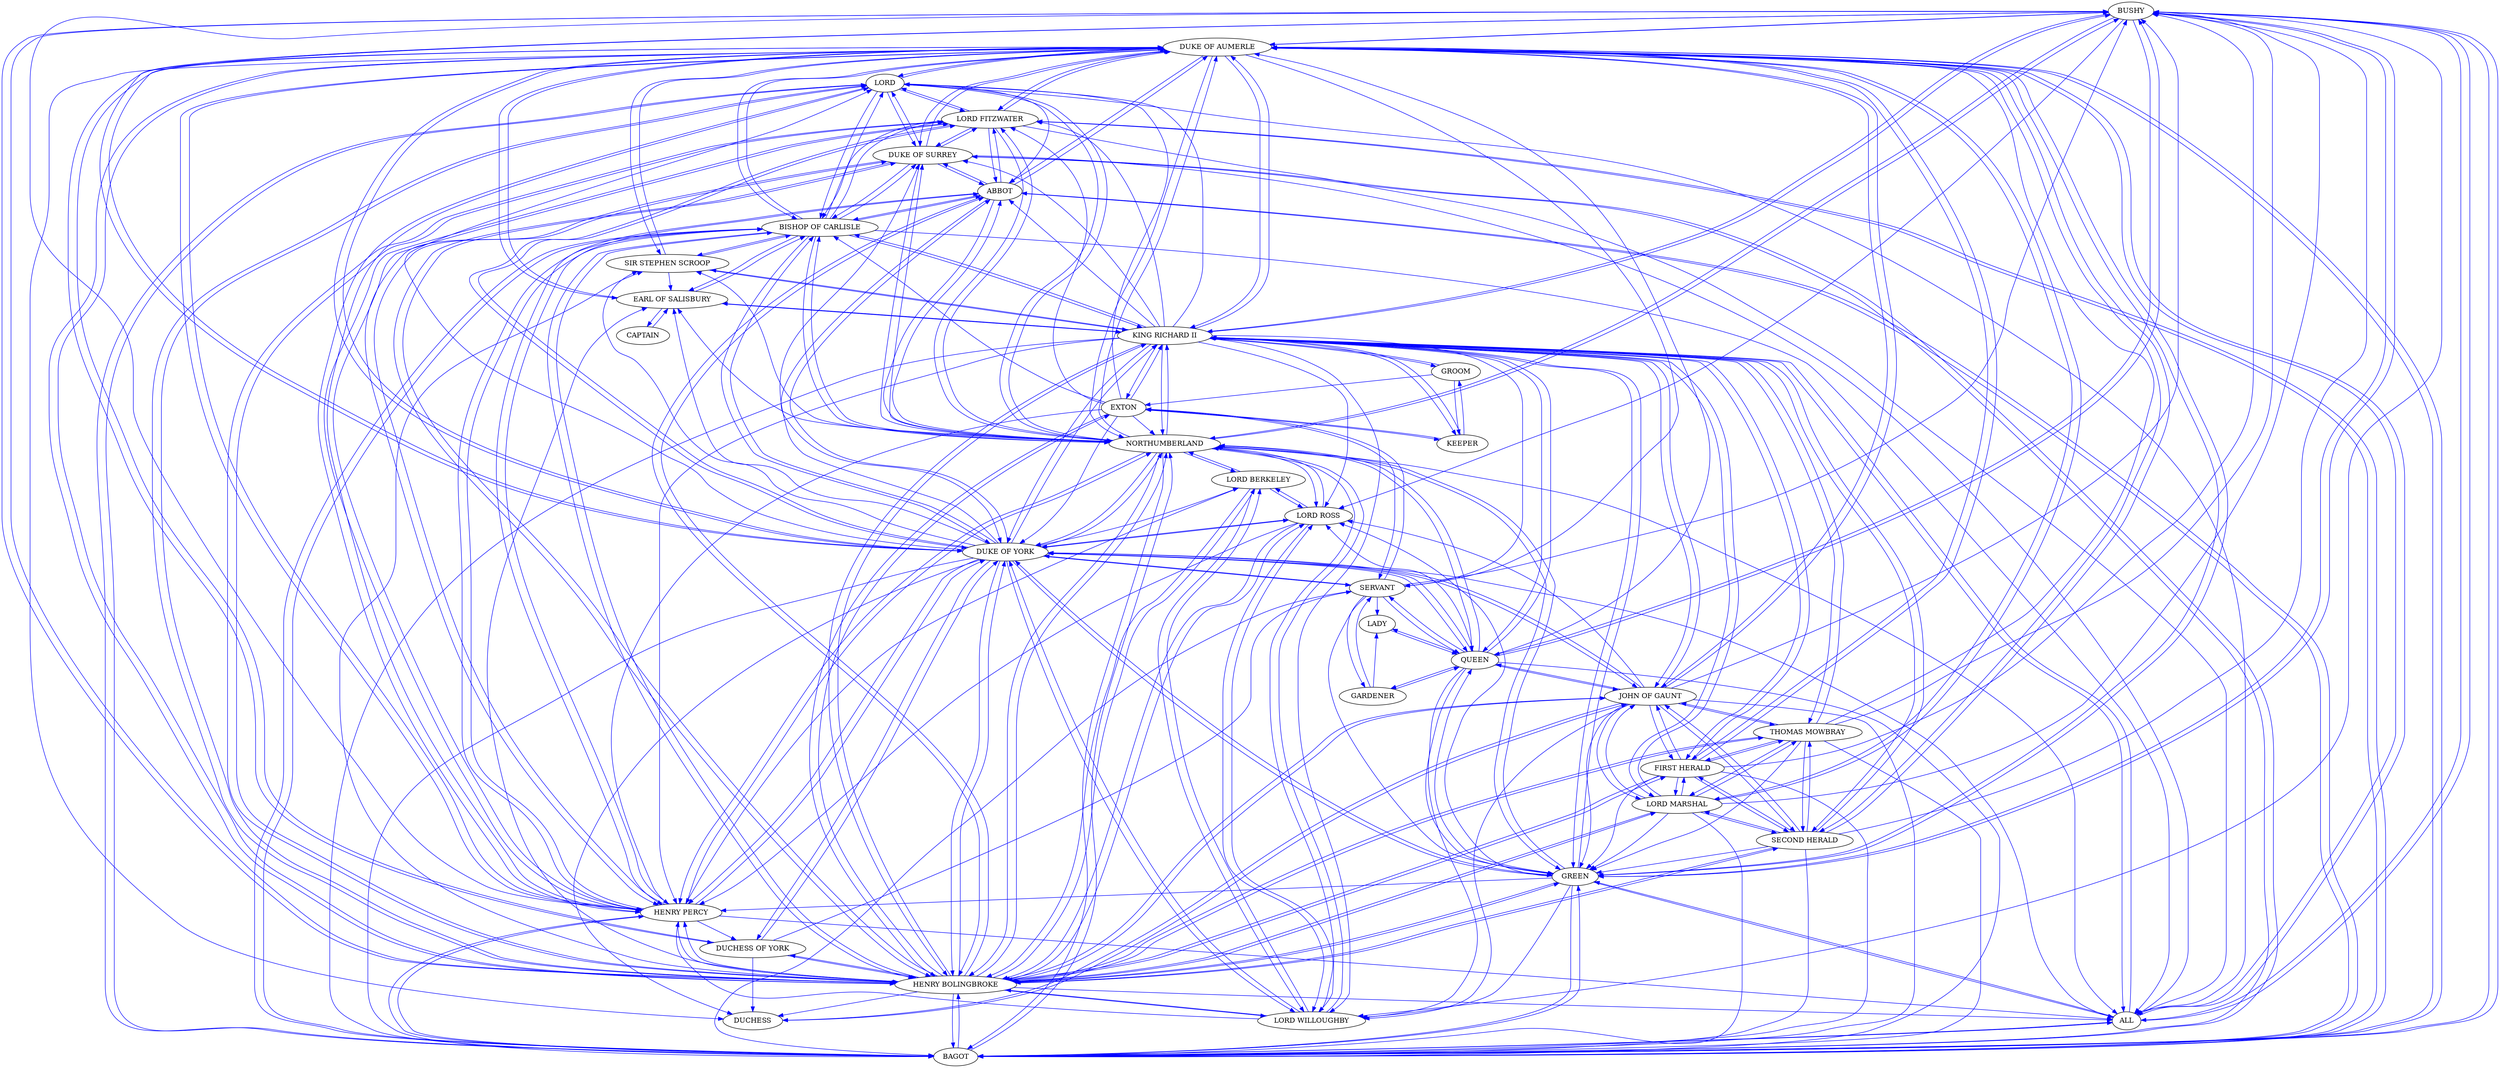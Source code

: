 strict digraph  {
	BUSHY -> "DUKE OF AUMERLE"	 [color=blue,
		weight=4];
	BUSHY -> QUEEN	 [color=blue,
		weight=22];
	BUSHY -> NORTHUMBERLAND	 [color=blue,
		weight=2];
	BUSHY -> "HENRY BOLINGBROKE"	 [color=blue,
		weight=2];
	BUSHY -> BAGOT	 [color=blue,
		weight=37];
	BUSHY -> "LORD WILLOUGHBY"	 [color=blue,
		weight=2];
	BUSHY -> ALL	 [color=blue,
		weight=4];
	BUSHY -> GREEN	 [color=blue,
		weight=20];
	BUSHY -> "HENRY PERCY"	 [color=blue,
		weight=2];
	BUSHY -> "KING RICHARD II"	 [color=blue,
		weight=4];
	BUSHY -> "DUKE OF YORK"	 [color=blue,
		weight=2];
	BUSHY -> "LORD ROSS"	 [color=blue,
		weight=2];
	"SECOND HERALD" -> BUSHY	 [color=blue,
		weight=7];
	"SECOND HERALD" -> "DUKE OF AUMERLE"	 [color=blue,
		weight=7];
	"SECOND HERALD" -> "LORD MARSHAL"	 [color=blue,
		weight=7];
	"SECOND HERALD" -> "HENRY BOLINGBROKE"	 [color=blue,
		weight=7];
	"SECOND HERALD" -> BAGOT	 [color=blue,
		weight=7];
	"SECOND HERALD" -> GREEN	 [color=blue,
		weight=7];
	"SECOND HERALD" -> "KING RICHARD II"	 [color=blue,
		weight=7];
	"SECOND HERALD" -> "JOHN OF GAUNT"	 [color=blue,
		weight=7];
	"SECOND HERALD" -> "FIRST HERALD"	 [color=blue,
		weight=7];
	"SECOND HERALD" -> "THOMAS MOWBRAY"	 [color=blue,
		weight=7];
	"DUKE OF AUMERLE" -> BUSHY	 [color=blue,
		weight=2];
	"DUKE OF AUMERLE" -> "SECOND HERALD"	 [color=blue,
		weight=5];
	"DUKE OF AUMERLE" -> NORTHUMBERLAND	 [color=blue,
		weight=29];
	"DUKE OF AUMERLE" -> DUCHESS	 [color=blue,
		weight=12];
	"DUKE OF AUMERLE" -> "BISHOP OF CARLISLE"	 [color=blue,
		weight=38];
	"DUKE OF AUMERLE" -> "LORD MARSHAL"	 [color=blue,
		weight=5];
	"DUKE OF AUMERLE" -> "HENRY BOLINGBROKE"	 [color=blue,
		weight=44];
	"DUKE OF AUMERLE" -> BAGOT	 [color=blue,
		weight=43];
	"DUKE OF AUMERLE" -> ABBOT	 [color=blue,
		weight=26];
	"DUKE OF AUMERLE" -> "DUKE OF SURREY"	 [color=blue,
		weight=26];
	"DUKE OF AUMERLE" -> ALL	 [color=blue,
		weight=42];
	"DUKE OF AUMERLE" -> GREEN	 [color=blue,
		weight=17];
	"DUKE OF AUMERLE" -> "EARL OF SALISBURY"	 [color=blue,
		weight=10];
	"DUKE OF AUMERLE" -> "HENRY PERCY"	 [color=blue,
		weight=32];
	"DUKE OF AUMERLE" -> "DUCHESS OF YORK"	 [color=blue,
		weight=24];
	"DUKE OF AUMERLE" -> "KING RICHARD II"	 [color=blue,
		weight=33];
	"DUKE OF AUMERLE" -> "DUKE OF YORK"	 [color=blue,
		weight=29];
	"DUKE OF AUMERLE" -> "LORD FITZWATER"	 [color=blue,
		weight=26];
	"DUKE OF AUMERLE" -> "SIR STEPHEN SCROOP"	 [color=blue,
		weight=8];
	"DUKE OF AUMERLE" -> "JOHN OF GAUNT"	 [color=blue,
		weight=2];
	"DUKE OF AUMERLE" -> SERVANT	 [color=blue,
		weight=2];
	"DUKE OF AUMERLE" -> "FIRST HERALD"	 [color=blue,
		weight=5];
	"DUKE OF AUMERLE" -> LORD	 [color=blue,
		weight=27];
	QUEEN -> BUSHY	 [color=blue,
		weight=40];
	QUEEN -> "DUKE OF AUMERLE"	 [color=blue,
		weight=1];
	QUEEN -> NORTHUMBERLAND	 [color=blue,
		weight=8];
	QUEEN -> BAGOT	 [color=blue,
		weight=40];
	QUEEN -> "LORD WILLOUGHBY"	 [color=blue,
		weight=1];
	QUEEN -> GREEN	 [color=blue,
		weight=19];
	QUEEN -> GARDENER	 [color=blue,
		weight=24];
	QUEEN -> LADY	 [color=blue,
		weight=43];
	QUEEN -> "KING RICHARD II"	 [color=blue,
		weight=27];
	QUEEN -> "DUKE OF YORK"	 [color=blue,
		weight=4];
	QUEEN -> "JOHN OF GAUNT"	 [color=blue,
		weight=1];
	QUEEN -> SERVANT	 [color=blue,
		weight=24];
	QUEEN -> "LORD ROSS"	 [color=blue,
		weight=1];
	NORTHUMBERLAND -> BUSHY	 [color=blue,
		weight=4];
	NORTHUMBERLAND -> "DUKE OF AUMERLE"	 [color=blue,
		weight=44];
	NORTHUMBERLAND -> QUEEN	 [color=blue,
		weight=11];
	NORTHUMBERLAND -> "BISHOP OF CARLISLE"	 [color=blue,
		weight=15];
	NORTHUMBERLAND -> "HENRY BOLINGBROKE"	 [color=blue,
		weight=85];
	NORTHUMBERLAND -> BAGOT	 [color=blue,
		weight=19];
	NORTHUMBERLAND -> ABBOT	 [color=blue,
		weight=15];
	NORTHUMBERLAND -> "DUKE OF SURREY"	 [color=blue,
		weight=15];
	NORTHUMBERLAND -> "LORD WILLOUGHBY"	 [color=blue,
		weight=58];
	NORTHUMBERLAND -> ALL	 [color=blue,
		weight=40];
	NORTHUMBERLAND -> GREEN	 [color=blue,
		weight=4];
	NORTHUMBERLAND -> "EARL OF SALISBURY"	 [color=blue,
		weight=25];
	NORTHUMBERLAND -> "HENRY PERCY"	 [color=blue,
		weight=59];
	NORTHUMBERLAND -> "KING RICHARD II"	 [color=blue,
		weight=46];
	NORTHUMBERLAND -> "DUKE OF YORK"	 [color=blue,
		weight=59];
	NORTHUMBERLAND -> "LORD FITZWATER"	 [color=blue,
		weight=15];
	NORTHUMBERLAND -> "LORD BERKELEY"	 [color=blue,
		weight=6];
	NORTHUMBERLAND -> "SIR STEPHEN SCROOP"	 [color=blue,
		weight=25];
	NORTHUMBERLAND -> LORD	 [color=blue,
		weight=20];
	NORTHUMBERLAND -> "LORD ROSS"	 [color=blue,
		weight=58];
	KEEPER -> EXTON	 [color=blue,
		weight=5];
	KEEPER -> "KING RICHARD II"	 [color=blue,
		weight=5];
	KEEPER -> GROOM	 [color=blue,
		weight=1];
	DUCHESS -> "JOHN OF GAUNT"	 [color=blue,
		weight=58];
	"BISHOP OF CARLISLE" -> "DUKE OF AUMERLE"	 [color=blue,
		weight=63];
	"BISHOP OF CARLISLE" -> NORTHUMBERLAND	 [color=blue,
		weight=49];
	"BISHOP OF CARLISLE" -> "HENRY BOLINGBROKE"	 [color=blue,
		weight=49];
	"BISHOP OF CARLISLE" -> BAGOT	 [color=blue,
		weight=49];
	"BISHOP OF CARLISLE" -> ABBOT	 [color=blue,
		weight=49];
	"BISHOP OF CARLISLE" -> "DUKE OF SURREY"	 [color=blue,
		weight=49];
	"BISHOP OF CARLISLE" -> ALL	 [color=blue,
		weight=47];
	"BISHOP OF CARLISLE" -> "EARL OF SALISBURY"	 [color=blue,
		weight=8];
	"BISHOP OF CARLISLE" -> "HENRY PERCY"	 [color=blue,
		weight=49];
	"BISHOP OF CARLISLE" -> "KING RICHARD II"	 [color=blue,
		weight=14];
	"BISHOP OF CARLISLE" -> "DUKE OF YORK"	 [color=blue,
		weight=38];
	"BISHOP OF CARLISLE" -> "LORD FITZWATER"	 [color=blue,
		weight=49];
	"BISHOP OF CARLISLE" -> "SIR STEPHEN SCROOP"	 [color=blue,
		weight=8];
	"BISHOP OF CARLISLE" -> LORD	 [color=blue,
		weight=47];
	"LORD MARSHAL" -> BUSHY	 [color=blue,
		weight=22];
	"LORD MARSHAL" -> "SECOND HERALD"	 [color=blue,
		weight=25];
	"LORD MARSHAL" -> "DUKE OF AUMERLE"	 [color=blue,
		weight=25];
	"LORD MARSHAL" -> "HENRY BOLINGBROKE"	 [color=blue,
		weight=17];
	"LORD MARSHAL" -> BAGOT	 [color=blue,
		weight=22];
	"LORD MARSHAL" -> GREEN	 [color=blue,
		weight=22];
	"LORD MARSHAL" -> "KING RICHARD II"	 [color=blue,
		weight=23];
	"LORD MARSHAL" -> "JOHN OF GAUNT"	 [color=blue,
		weight=22];
	"LORD MARSHAL" -> "FIRST HERALD"	 [color=blue,
		weight=25];
	"LORD MARSHAL" -> "THOMAS MOWBRAY"	 [color=blue,
		weight=20];
	"HENRY BOLINGBROKE" -> BUSHY	 [color=blue,
		weight=116];
	"HENRY BOLINGBROKE" -> "SECOND HERALD"	 [color=blue,
		weight=78];
	"HENRY BOLINGBROKE" -> "DUKE OF AUMERLE"	 [color=blue,
		weight=171];
	"HENRY BOLINGBROKE" -> NORTHUMBERLAND	 [color=blue,
		weight=209];
	"HENRY BOLINGBROKE" -> DUCHESS	 [color=blue,
		weight=15];
	"HENRY BOLINGBROKE" -> "BISHOP OF CARLISLE"	 [color=blue,
		weight=63];
	"HENRY BOLINGBROKE" -> "LORD MARSHAL"	 [color=blue,
		weight=78];
	"HENRY BOLINGBROKE" -> BAGOT	 [color=blue,
		weight=117];
	"HENRY BOLINGBROKE" -> ABBOT	 [color=blue,
		weight=39];
	"HENRY BOLINGBROKE" -> EXTON	 [color=blue,
		weight=18];
	"HENRY BOLINGBROKE" -> "DUKE OF SURREY"	 [color=blue,
		weight=39];
	"HENRY BOLINGBROKE" -> "LORD WILLOUGHBY"	 [color=blue,
		weight=84];
	"HENRY BOLINGBROKE" -> ALL	 [color=blue,
		weight=53];
	"HENRY BOLINGBROKE" -> GREEN	 [color=blue,
		weight=116];
	"HENRY BOLINGBROKE" -> "EARL OF SALISBURY"	 [color=blue,
		weight=14];
	"HENRY BOLINGBROKE" -> "HENRY PERCY"	 [color=blue,
		weight=220];
	"HENRY BOLINGBROKE" -> "DUCHESS OF YORK"	 [color=blue,
		weight=56];
	"HENRY BOLINGBROKE" -> "KING RICHARD II"	 [color=blue,
		weight=135];
	"HENRY BOLINGBROKE" -> "DUKE OF YORK"	 [color=blue,
		weight=239];
	"HENRY BOLINGBROKE" -> "LORD FITZWATER"	 [color=blue,
		weight=65];
	"HENRY BOLINGBROKE" -> "LORD BERKELEY"	 [color=blue,
		weight=39];
	"HENRY BOLINGBROKE" -> "SIR STEPHEN SCROOP"	 [color=blue,
		weight=14];
	"HENRY BOLINGBROKE" -> "JOHN OF GAUNT"	 [color=blue,
		weight=137];
	"HENRY BOLINGBROKE" -> "FIRST HERALD"	 [color=blue,
		weight=78];
	"HENRY BOLINGBROKE" -> "THOMAS MOWBRAY"	 [color=blue,
		weight=106];
	"HENRY BOLINGBROKE" -> LORD	 [color=blue,
		weight=89];
	"HENRY BOLINGBROKE" -> "LORD ROSS"	 [color=blue,
		weight=84];
	BAGOT -> BUSHY	 [color=blue,
		weight=9];
	BAGOT -> "DUKE OF AUMERLE"	 [color=blue,
		weight=13];
	BAGOT -> NORTHUMBERLAND	 [color=blue,
		weight=13];
	BAGOT -> "BISHOP OF CARLISLE"	 [color=blue,
		weight=13];
	BAGOT -> "HENRY BOLINGBROKE"	 [color=blue,
		weight=13];
	BAGOT -> ABBOT	 [color=blue,
		weight=13];
	BAGOT -> "DUKE OF SURREY"	 [color=blue,
		weight=13];
	BAGOT -> ALL	 [color=blue,
		weight=13];
	BAGOT -> GREEN	 [color=blue,
		weight=9];
	BAGOT -> "HENRY PERCY"	 [color=blue,
		weight=13];
	BAGOT -> "LORD FITZWATER"	 [color=blue,
		weight=13];
	BAGOT -> LORD	 [color=blue,
		weight=13];
	ABBOT -> "DUKE OF AUMERLE"	 [color=blue,
		weight=10];
	ABBOT -> NORTHUMBERLAND	 [color=blue,
		weight=10];
	ABBOT -> "BISHOP OF CARLISLE"	 [color=blue,
		weight=10];
	ABBOT -> "HENRY BOLINGBROKE"	 [color=blue,
		weight=10];
	ABBOT -> BAGOT	 [color=blue,
		weight=10];
	ABBOT -> "DUKE OF SURREY"	 [color=blue,
		weight=10];
	ABBOT -> "HENRY PERCY"	 [color=blue,
		weight=10];
	ABBOT -> "DUKE OF YORK"	 [color=blue,
		weight=10];
	ABBOT -> "LORD FITZWATER"	 [color=blue,
		weight=10];
	CAPTAIN -> "EARL OF SALISBURY"	 [color=blue,
		weight=15];
	EXTON -> NORTHUMBERLAND	 [color=blue,
		weight=5];
	EXTON -> KEEPER	 [color=blue,
		weight=6];
	EXTON -> "BISHOP OF CARLISLE"	 [color=blue,
		weight=5];
	EXTON -> "HENRY BOLINGBROKE"	 [color=blue,
		weight=5];
	EXTON -> "HENRY PERCY"	 [color=blue,
		weight=5];
	EXTON -> "KING RICHARD II"	 [color=blue,
		weight=6];
	EXTON -> "DUKE OF YORK"	 [color=blue,
		weight=5];
	EXTON -> "LORD FITZWATER"	 [color=blue,
		weight=5];
	EXTON -> SERVANT	 [color=blue,
		weight=16];
	EXTON -> LORD	 [color=blue,
		weight=5];
	"DUKE OF SURREY" -> "DUKE OF AUMERLE"	 [color=blue,
		weight=10];
	"DUKE OF SURREY" -> NORTHUMBERLAND	 [color=blue,
		weight=10];
	"DUKE OF SURREY" -> "BISHOP OF CARLISLE"	 [color=blue,
		weight=10];
	"DUKE OF SURREY" -> "HENRY BOLINGBROKE"	 [color=blue,
		weight=10];
	"DUKE OF SURREY" -> BAGOT	 [color=blue,
		weight=10];
	"DUKE OF SURREY" -> ABBOT	 [color=blue,
		weight=10];
	"DUKE OF SURREY" -> ALL	 [color=blue,
		weight=10];
	"DUKE OF SURREY" -> "HENRY PERCY"	 [color=blue,
		weight=10];
	"DUKE OF SURREY" -> "LORD FITZWATER"	 [color=blue,
		weight=10];
	"DUKE OF SURREY" -> LORD	 [color=blue,
		weight=10];
	"LORD WILLOUGHBY" -> NORTHUMBERLAND	 [color=blue,
		weight=12];
	"LORD WILLOUGHBY" -> "HENRY BOLINGBROKE"	 [color=blue,
		weight=2];
	"LORD WILLOUGHBY" -> "HENRY PERCY"	 [color=blue,
		weight=2];
	"LORD WILLOUGHBY" -> "DUKE OF YORK"	 [color=blue,
		weight=1];
	"LORD WILLOUGHBY" -> "LORD BERKELEY"	 [color=blue,
		weight=1];
	"LORD WILLOUGHBY" -> "LORD ROSS"	 [color=blue,
		weight=12];
	ALL -> BUSHY	 [color=blue,
		weight=1];
	ALL -> "DUKE OF AUMERLE"	 [color=blue,
		weight=1];
	ALL -> BAGOT	 [color=blue,
		weight=1];
	ALL -> GREEN	 [color=blue,
		weight=1];
	ALL -> "KING RICHARD II"	 [color=blue,
		weight=1];
	GREEN -> BUSHY	 [color=blue,
		weight=27];
	GREEN -> "DUKE OF AUMERLE"	 [color=blue,
		weight=5];
	GREEN -> QUEEN	 [color=blue,
		weight=17];
	GREEN -> NORTHUMBERLAND	 [color=blue,
		weight=2];
	GREEN -> "HENRY BOLINGBROKE"	 [color=blue,
		weight=2];
	GREEN -> BAGOT	 [color=blue,
		weight=30];
	GREEN -> "LORD WILLOUGHBY"	 [color=blue,
		weight=2];
	GREEN -> ALL	 [color=blue,
		weight=5];
	GREEN -> "HENRY PERCY"	 [color=blue,
		weight=2];
	GREEN -> "KING RICHARD II"	 [color=blue,
		weight=5];
	GREEN -> "DUKE OF YORK"	 [color=blue,
		weight=3];
	GREEN -> "LORD ROSS"	 [color=blue,
		weight=2];
	"EARL OF SALISBURY" -> "DUKE OF AUMERLE"	 [color=blue,
		weight=11];
	"EARL OF SALISBURY" -> "BISHOP OF CARLISLE"	 [color=blue,
		weight=11];
	"EARL OF SALISBURY" -> CAPTAIN	 [color=blue,
		weight=2];
	"EARL OF SALISBURY" -> "KING RICHARD II"	 [color=blue,
		weight=11];
	GARDENER -> QUEEN	 [color=blue,
		weight=46];
	GARDENER -> LADY	 [color=blue,
		weight=52];
	GARDENER -> SERVANT	 [color=blue,
		weight=52];
	"HENRY PERCY" -> "DUKE OF AUMERLE"	 [color=blue,
		weight=5];
	"HENRY PERCY" -> NORTHUMBERLAND	 [color=blue,
		weight=39];
	"HENRY PERCY" -> "BISHOP OF CARLISLE"	 [color=blue,
		weight=10];
	"HENRY PERCY" -> "HENRY BOLINGBROKE"	 [color=blue,
		weight=45];
	"HENRY PERCY" -> BAGOT	 [color=blue,
		weight=5];
	"HENRY PERCY" -> ABBOT	 [color=blue,
		weight=5];
	"HENRY PERCY" -> "DUKE OF SURREY"	 [color=blue,
		weight=5];
	"HENRY PERCY" -> ALL	 [color=blue,
		weight=5];
	"HENRY PERCY" -> "DUCHESS OF YORK"	 [color=blue,
		weight=6];
	"HENRY PERCY" -> "DUKE OF YORK"	 [color=blue,
		weight=19];
	"HENRY PERCY" -> "LORD FITZWATER"	 [color=blue,
		weight=10];
	"HENRY PERCY" -> LORD	 [color=blue,
		weight=16];
	LADY -> QUEEN	 [color=blue,
		weight=6];
	"DUCHESS OF YORK" -> "DUKE OF AUMERLE"	 [color=blue,
		weight=86];
	"DUCHESS OF YORK" -> DUCHESS	 [color=blue,
		weight=89];
	"DUCHESS OF YORK" -> "HENRY BOLINGBROKE"	 [color=blue,
		weight=49];
	"DUCHESS OF YORK" -> "DUKE OF YORK"	 [color=blue,
		weight=87];
	"DUCHESS OF YORK" -> SERVANT	 [color=blue,
		weight=31];
	"KING RICHARD II" -> BUSHY	 [color=blue,
		weight=124];
	"KING RICHARD II" -> "SECOND HERALD"	 [color=blue,
		weight=75];
	"KING RICHARD II" -> "DUKE OF AUMERLE"	 [color=blue,
		weight=542];
	"KING RICHARD II" -> QUEEN	 [color=blue,
		weight=104];
	"KING RICHARD II" -> NORTHUMBERLAND	 [color=blue,
		weight=300];
	"KING RICHARD II" -> KEEPER	 [color=blue,
		weight=12];
	"KING RICHARD II" -> "BISHOP OF CARLISLE"	 [color=blue,
		weight=280];
	"KING RICHARD II" -> "LORD MARSHAL"	 [color=blue,
		weight=75];
	"KING RICHARD II" -> "HENRY BOLINGBROKE"	 [color=blue,
		weight=353];
	"KING RICHARD II" -> BAGOT	 [color=blue,
		weight=290];
	"KING RICHARD II" -> ABBOT	 [color=blue,
		weight=134];
	"KING RICHARD II" -> EXTON	 [color=blue,
		weight=96];
	"KING RICHARD II" -> "DUKE OF SURREY"	 [color=blue,
		weight=134];
	"KING RICHARD II" -> "LORD WILLOUGHBY"	 [color=blue,
		weight=41];
	"KING RICHARD II" -> ALL	 [color=blue,
		weight=280];
	"KING RICHARD II" -> GREEN	 [color=blue,
		weight=156];
	"KING RICHARD II" -> "EARL OF SALISBURY"	 [color=blue,
		weight=201];
	"KING RICHARD II" -> "HENRY PERCY"	 [color=blue,
		weight=240];
	"KING RICHARD II" -> "DUKE OF YORK"	 [color=blue,
		weight=272];
	"KING RICHARD II" -> "LORD FITZWATER"	 [color=blue,
		weight=134];
	"KING RICHARD II" -> "SIR STEPHEN SCROOP"	 [color=blue,
		weight=186];
	"KING RICHARD II" -> "JOHN OF GAUNT"	 [color=blue,
		weight=136];
	"KING RICHARD II" -> SERVANT	 [color=blue,
		weight=8];
	"KING RICHARD II" -> "FIRST HERALD"	 [color=blue,
		weight=75];
	"KING RICHARD II" -> "THOMAS MOWBRAY"	 [color=blue,
		weight=105];
	"KING RICHARD II" -> GROOM	 [color=blue,
		weight=19];
	"KING RICHARD II" -> LORD	 [color=blue,
		weight=134];
	"KING RICHARD II" -> "LORD ROSS"	 [color=blue,
		weight=41];
	"DUKE OF YORK" -> BUSHY	 [color=blue,
		weight=101];
	"DUKE OF YORK" -> "DUKE OF AUMERLE"	 [color=blue,
		weight=133];
	"DUKE OF YORK" -> QUEEN	 [color=blue,
		weight=99];
	"DUKE OF YORK" -> NORTHUMBERLAND	 [color=blue,
		weight=125];
	"DUKE OF YORK" -> DUCHESS	 [color=blue,
		weight=77];
	"DUKE OF YORK" -> "BISHOP OF CARLISLE"	 [color=blue,
		weight=11];
	"DUKE OF YORK" -> "HENRY BOLINGBROKE"	 [color=blue,
		weight=103];
	"DUKE OF YORK" -> BAGOT	 [color=blue,
		weight=110];
	"DUKE OF YORK" -> ABBOT	 [color=blue,
		weight=11];
	"DUKE OF YORK" -> "DUKE OF SURREY"	 [color=blue,
		weight=11];
	"DUKE OF YORK" -> "LORD WILLOUGHBY"	 [color=blue,
		weight=109];
	"DUKE OF YORK" -> ALL	 [color=blue,
		weight=15];
	"DUKE OF YORK" -> GREEN	 [color=blue,
		weight=101];
	"DUKE OF YORK" -> "EARL OF SALISBURY"	 [color=blue,
		weight=4];
	"DUKE OF YORK" -> "HENRY PERCY"	 [color=blue,
		weight=66];
	"DUKE OF YORK" -> "DUCHESS OF YORK"	 [color=blue,
		weight=100];
	"DUKE OF YORK" -> "KING RICHARD II"	 [color=blue,
		weight=66];
	"DUKE OF YORK" -> "LORD FITZWATER"	 [color=blue,
		weight=11];
	"DUKE OF YORK" -> "LORD BERKELEY"	 [color=blue,
		weight=49];
	"DUKE OF YORK" -> "SIR STEPHEN SCROOP"	 [color=blue,
		weight=4];
	"DUKE OF YORK" -> "JOHN OF GAUNT"	 [color=blue,
		weight=18];
	"DUKE OF YORK" -> SERVANT	 [color=blue,
		weight=33];
	"DUKE OF YORK" -> LORD	 [color=blue,
		weight=11];
	"DUKE OF YORK" -> "LORD ROSS"	 [color=blue,
		weight=109];
	"LORD FITZWATER" -> "DUKE OF AUMERLE"	 [color=blue,
		weight=23];
	"LORD FITZWATER" -> NORTHUMBERLAND	 [color=blue,
		weight=27];
	"LORD FITZWATER" -> "BISHOP OF CARLISLE"	 [color=blue,
		weight=23];
	"LORD FITZWATER" -> "HENRY BOLINGBROKE"	 [color=blue,
		weight=27];
	"LORD FITZWATER" -> BAGOT	 [color=blue,
		weight=23];
	"LORD FITZWATER" -> ABBOT	 [color=blue,
		weight=23];
	"LORD FITZWATER" -> "DUKE OF SURREY"	 [color=blue,
		weight=23];
	"LORD FITZWATER" -> ALL	 [color=blue,
		weight=23];
	"LORD FITZWATER" -> "HENRY PERCY"	 [color=blue,
		weight=23];
	"LORD FITZWATER" -> "DUKE OF YORK"	 [color=blue,
		weight=4];
	"LORD FITZWATER" -> LORD	 [color=blue,
		weight=27];
	"LORD BERKELEY" -> NORTHUMBERLAND	 [color=blue,
		weight=8];
	"LORD BERKELEY" -> "HENRY BOLINGBROKE"	 [color=blue,
		weight=8];
	"LORD BERKELEY" -> "LORD WILLOUGHBY"	 [color=blue,
		weight=8];
	"LORD BERKELEY" -> "HENRY PERCY"	 [color=blue,
		weight=8];
	"LORD BERKELEY" -> "LORD ROSS"	 [color=blue,
		weight=8];
	"SIR STEPHEN SCROOP" -> "DUKE OF AUMERLE"	 [color=blue,
		weight=37];
	"SIR STEPHEN SCROOP" -> "BISHOP OF CARLISLE"	 [color=blue,
		weight=37];
	"SIR STEPHEN SCROOP" -> "EARL OF SALISBURY"	 [color=blue,
		weight=37];
	"SIR STEPHEN SCROOP" -> "KING RICHARD II"	 [color=blue,
		weight=37];
	"JOHN OF GAUNT" -> BUSHY	 [color=blue,
		weight=115];
	"JOHN OF GAUNT" -> "SECOND HERALD"	 [color=blue,
		weight=62];
	"JOHN OF GAUNT" -> "DUKE OF AUMERLE"	 [color=blue,
		weight=115];
	"JOHN OF GAUNT" -> QUEEN	 [color=blue,
		weight=53];
	"JOHN OF GAUNT" -> DUCHESS	 [color=blue,
		weight=16];
	"JOHN OF GAUNT" -> "LORD MARSHAL"	 [color=blue,
		weight=62];
	"JOHN OF GAUNT" -> "HENRY BOLINGBROKE"	 [color=blue,
		weight=66];
	"JOHN OF GAUNT" -> BAGOT	 [color=blue,
		weight=115];
	"JOHN OF GAUNT" -> "LORD WILLOUGHBY"	 [color=blue,
		weight=53];
	"JOHN OF GAUNT" -> GREEN	 [color=blue,
		weight=115];
	"JOHN OF GAUNT" -> "KING RICHARD II"	 [color=blue,
		weight=94];
	"JOHN OF GAUNT" -> "DUKE OF YORK"	 [color=blue,
		weight=105];
	"JOHN OF GAUNT" -> "FIRST HERALD"	 [color=blue,
		weight=62];
	"JOHN OF GAUNT" -> "THOMAS MOWBRAY"	 [color=blue,
		weight=10];
	"JOHN OF GAUNT" -> "LORD ROSS"	 [color=blue,
		weight=53];
	SERVANT -> BUSHY	 [color=blue,
		weight=5];
	SERVANT -> QUEEN	 [color=blue,
		weight=15];
	SERVANT -> BAGOT	 [color=blue,
		weight=5];
	SERVANT -> EXTON	 [color=blue,
		weight=2];
	SERVANT -> GREEN	 [color=blue,
		weight=5];
	SERVANT -> GARDENER	 [color=blue,
		weight=10];
	SERVANT -> LADY	 [color=blue,
		weight=10];
	SERVANT -> "DUKE OF YORK"	 [color=blue,
		weight=5];
	"FIRST HERALD" -> BUSHY	 [color=blue,
		weight=6];
	"FIRST HERALD" -> "SECOND HERALD"	 [color=blue,
		weight=6];
	"FIRST HERALD" -> "DUKE OF AUMERLE"	 [color=blue,
		weight=6];
	"FIRST HERALD" -> "LORD MARSHAL"	 [color=blue,
		weight=6];
	"FIRST HERALD" -> "HENRY BOLINGBROKE"	 [color=blue,
		weight=6];
	"FIRST HERALD" -> BAGOT	 [color=blue,
		weight=6];
	"FIRST HERALD" -> GREEN	 [color=blue,
		weight=6];
	"FIRST HERALD" -> "KING RICHARD II"	 [color=blue,
		weight=6];
	"FIRST HERALD" -> "JOHN OF GAUNT"	 [color=blue,
		weight=6];
	"FIRST HERALD" -> "THOMAS MOWBRAY"	 [color=blue,
		weight=6];
	"THOMAS MOWBRAY" -> BUSHY	 [color=blue,
		weight=52];
	"THOMAS MOWBRAY" -> "SECOND HERALD"	 [color=blue,
		weight=52];
	"THOMAS MOWBRAY" -> "DUKE OF AUMERLE"	 [color=blue,
		weight=52];
	"THOMAS MOWBRAY" -> "LORD MARSHAL"	 [color=blue,
		weight=52];
	"THOMAS MOWBRAY" -> "HENRY BOLINGBROKE"	 [color=blue,
		weight=125];
	"THOMAS MOWBRAY" -> BAGOT	 [color=blue,
		weight=52];
	"THOMAS MOWBRAY" -> GREEN	 [color=blue,
		weight=52];
	"THOMAS MOWBRAY" -> "KING RICHARD II"	 [color=blue,
		weight=135];
	"THOMAS MOWBRAY" -> "JOHN OF GAUNT"	 [color=blue,
		weight=135];
	"THOMAS MOWBRAY" -> "FIRST HERALD"	 [color=blue,
		weight=52];
	GROOM -> KEEPER	 [color=blue,
		weight=1];
	GROOM -> EXTON	 [color=blue,
		weight=12];
	GROOM -> "KING RICHARD II"	 [color=blue,
		weight=12];
	LORD -> "DUKE OF AUMERLE"	 [color=blue,
		weight=5];
	LORD -> NORTHUMBERLAND	 [color=blue,
		weight=5];
	LORD -> "BISHOP OF CARLISLE"	 [color=blue,
		weight=5];
	LORD -> "HENRY BOLINGBROKE"	 [color=blue,
		weight=5];
	LORD -> BAGOT	 [color=blue,
		weight=5];
	LORD -> ABBOT	 [color=blue,
		weight=5];
	LORD -> "DUKE OF SURREY"	 [color=blue,
		weight=5];
	LORD -> ALL	 [color=blue,
		weight=5];
	LORD -> "HENRY PERCY"	 [color=blue,
		weight=5];
	LORD -> "LORD FITZWATER"	 [color=blue,
		weight=5];
	"LORD ROSS" -> NORTHUMBERLAND	 [color=blue,
		weight=22];
	"LORD ROSS" -> "HENRY BOLINGBROKE"	 [color=blue,
		weight=2];
	"LORD ROSS" -> "LORD WILLOUGHBY"	 [color=blue,
		weight=22];
	"LORD ROSS" -> "HENRY PERCY"	 [color=blue,
		weight=2];
	"LORD ROSS" -> "DUKE OF YORK"	 [color=blue,
		weight=1];
	"LORD ROSS" -> "LORD BERKELEY"	 [color=blue,
		weight=1];
}
